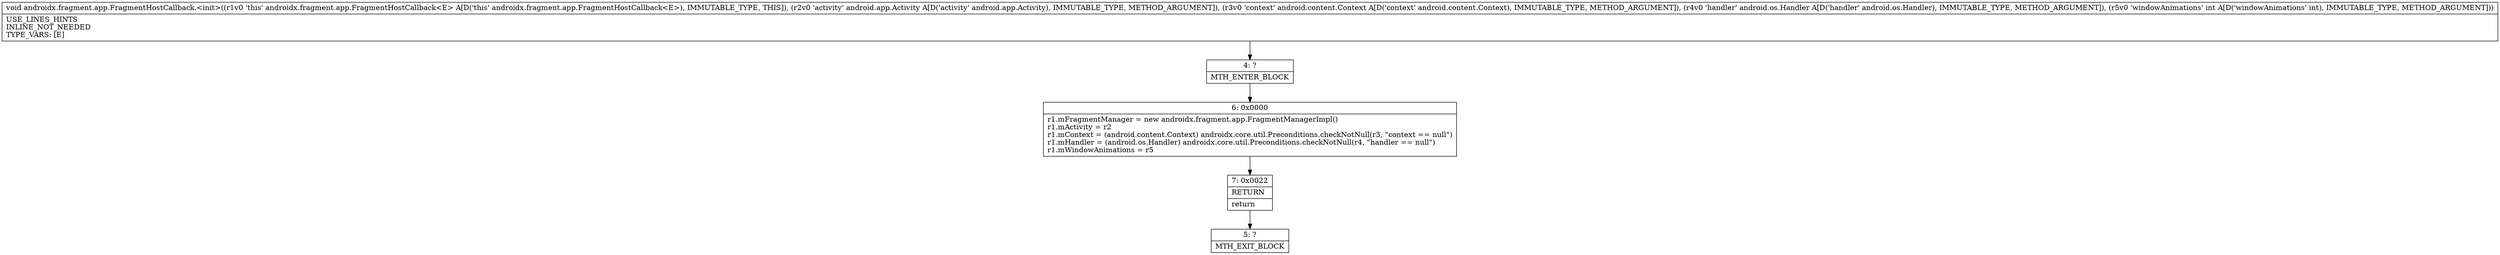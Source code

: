 digraph "CFG forandroidx.fragment.app.FragmentHostCallback.\<init\>(Landroid\/app\/Activity;Landroid\/content\/Context;Landroid\/os\/Handler;I)V" {
Node_4 [shape=record,label="{4\:\ ?|MTH_ENTER_BLOCK\l}"];
Node_6 [shape=record,label="{6\:\ 0x0000|r1.mFragmentManager = new androidx.fragment.app.FragmentManagerImpl()\lr1.mActivity = r2\lr1.mContext = (android.content.Context) androidx.core.util.Preconditions.checkNotNull(r3, \"context == null\")\lr1.mHandler = (android.os.Handler) androidx.core.util.Preconditions.checkNotNull(r4, \"handler == null\")\lr1.mWindowAnimations = r5\l}"];
Node_7 [shape=record,label="{7\:\ 0x0022|RETURN\l|return\l}"];
Node_5 [shape=record,label="{5\:\ ?|MTH_EXIT_BLOCK\l}"];
MethodNode[shape=record,label="{void androidx.fragment.app.FragmentHostCallback.\<init\>((r1v0 'this' androidx.fragment.app.FragmentHostCallback\<E\> A[D('this' androidx.fragment.app.FragmentHostCallback\<E\>), IMMUTABLE_TYPE, THIS]), (r2v0 'activity' android.app.Activity A[D('activity' android.app.Activity), IMMUTABLE_TYPE, METHOD_ARGUMENT]), (r3v0 'context' android.content.Context A[D('context' android.content.Context), IMMUTABLE_TYPE, METHOD_ARGUMENT]), (r4v0 'handler' android.os.Handler A[D('handler' android.os.Handler), IMMUTABLE_TYPE, METHOD_ARGUMENT]), (r5v0 'windowAnimations' int A[D('windowAnimations' int), IMMUTABLE_TYPE, METHOD_ARGUMENT]))  | USE_LINES_HINTS\lINLINE_NOT_NEEDED\lTYPE_VARS: [E]\l}"];
MethodNode -> Node_4;Node_4 -> Node_6;
Node_6 -> Node_7;
Node_7 -> Node_5;
}

